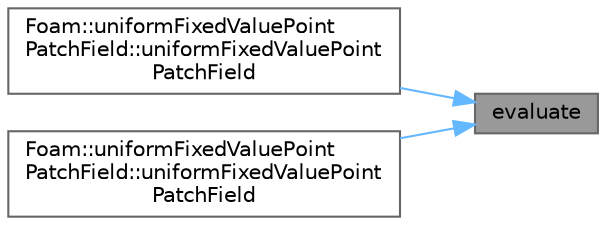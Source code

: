 digraph "evaluate"
{
 // LATEX_PDF_SIZE
  bgcolor="transparent";
  edge [fontname=Helvetica,fontsize=10,labelfontname=Helvetica,labelfontsize=10];
  node [fontname=Helvetica,fontsize=10,shape=box,height=0.2,width=0.4];
  rankdir="RL";
  Node1 [id="Node000001",label="evaluate",height=0.2,width=0.4,color="gray40", fillcolor="grey60", style="filled", fontcolor="black",tooltip=" "];
  Node1 -> Node2 [id="edge1_Node000001_Node000002",dir="back",color="steelblue1",style="solid",tooltip=" "];
  Node2 [id="Node000002",label="Foam::uniformFixedValuePoint\lPatchField::uniformFixedValuePoint\lPatchField",height=0.2,width=0.4,color="grey40", fillcolor="white", style="filled",URL="$classFoam_1_1uniformFixedValuePointPatchField.html#a209ea24b95a922e2802dbdc1112eee33",tooltip=" "];
  Node1 -> Node3 [id="edge2_Node000001_Node000003",dir="back",color="steelblue1",style="solid",tooltip=" "];
  Node3 [id="Node000003",label="Foam::uniformFixedValuePoint\lPatchField::uniformFixedValuePoint\lPatchField",height=0.2,width=0.4,color="grey40", fillcolor="white", style="filled",URL="$classFoam_1_1uniformFixedValuePointPatchField.html#a50768abdaf3a4782e16a38324df93742",tooltip=" "];
}
